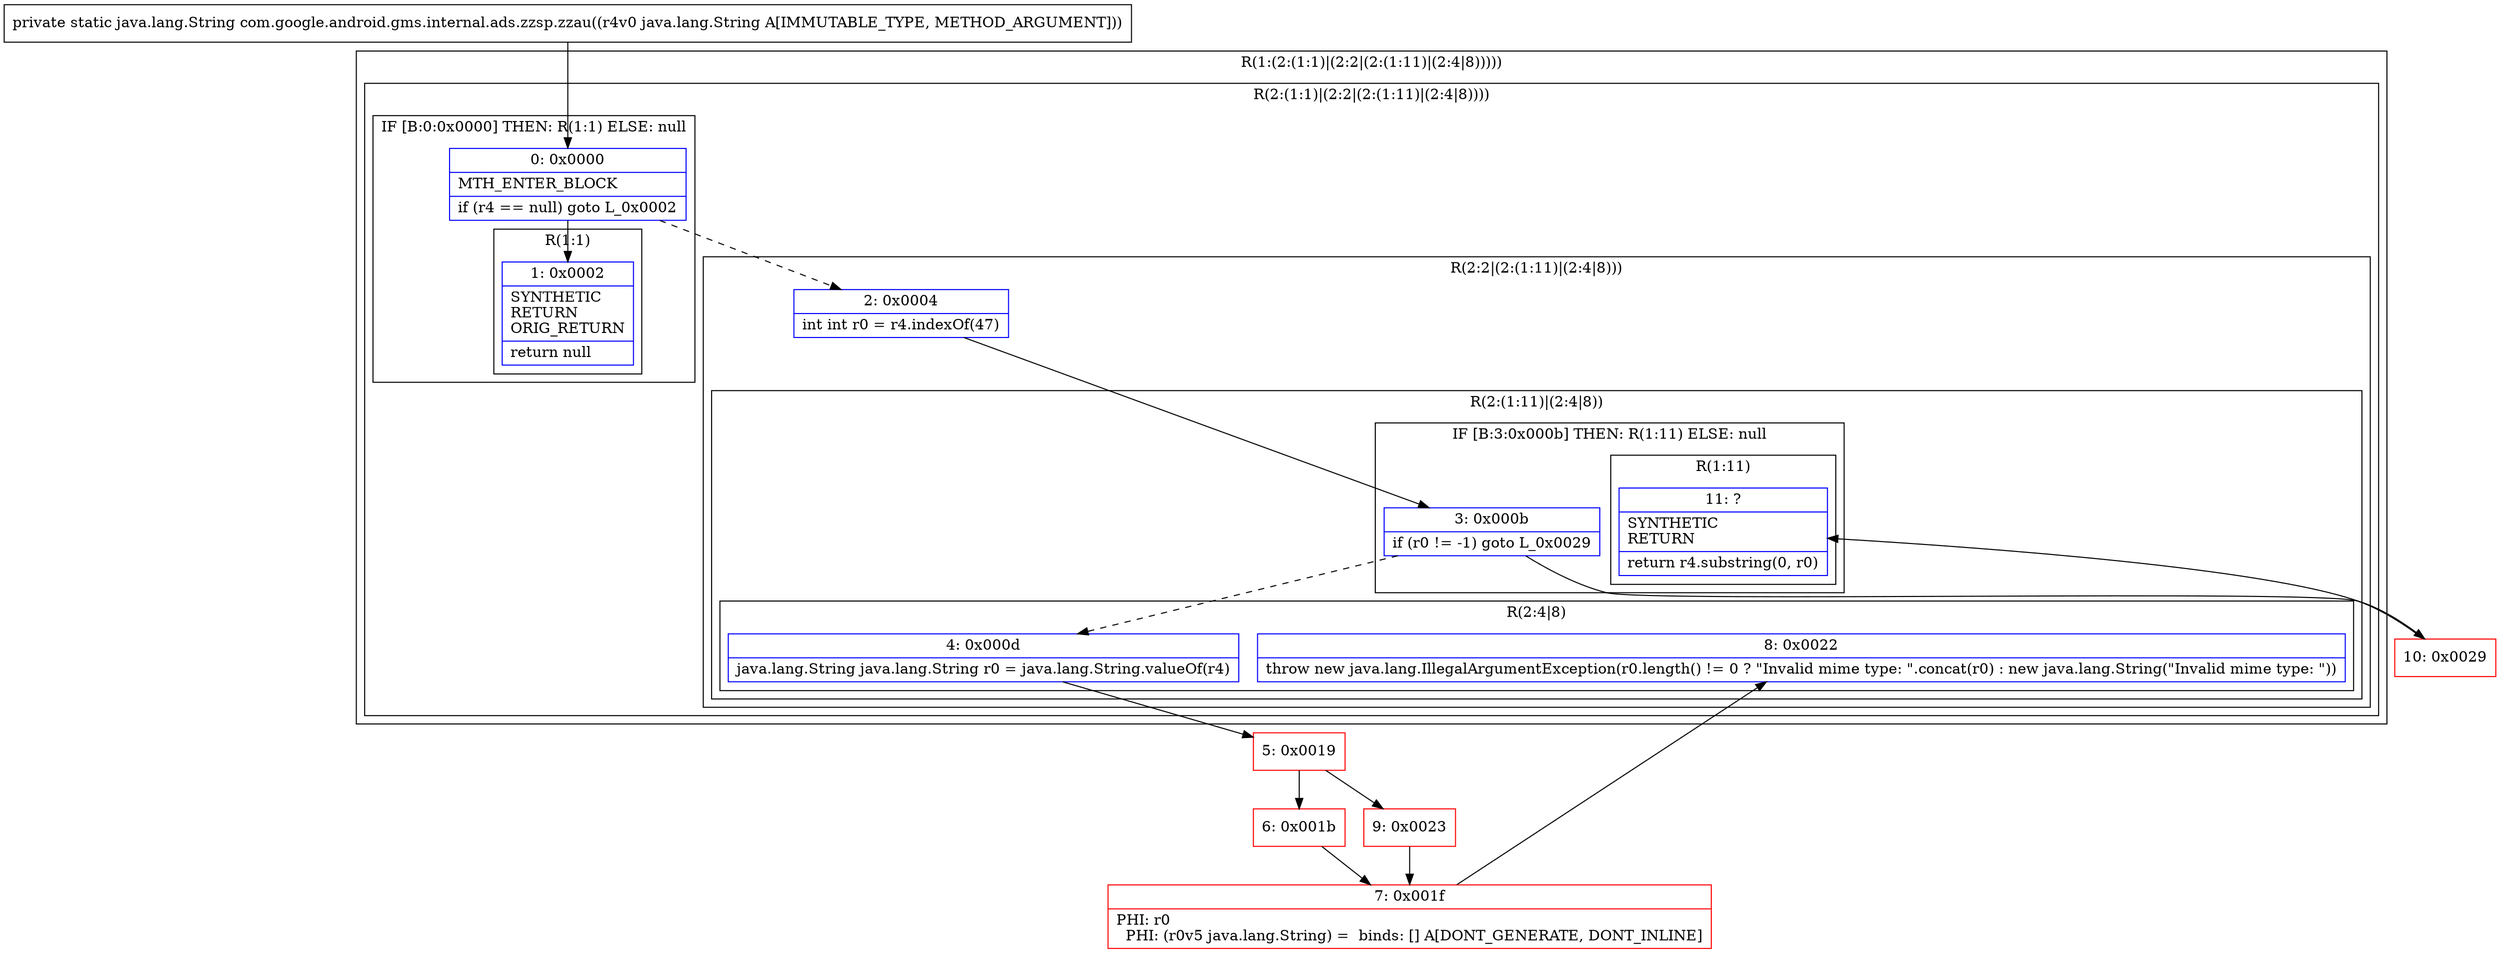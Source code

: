 digraph "CFG forcom.google.android.gms.internal.ads.zzsp.zzau(Ljava\/lang\/String;)Ljava\/lang\/String;" {
subgraph cluster_Region_2141256899 {
label = "R(1:(2:(1:1)|(2:2|(2:(1:11)|(2:4|8)))))";
node [shape=record,color=blue];
subgraph cluster_Region_113552982 {
label = "R(2:(1:1)|(2:2|(2:(1:11)|(2:4|8))))";
node [shape=record,color=blue];
subgraph cluster_IfRegion_567376112 {
label = "IF [B:0:0x0000] THEN: R(1:1) ELSE: null";
node [shape=record,color=blue];
Node_0 [shape=record,label="{0\:\ 0x0000|MTH_ENTER_BLOCK\l|if (r4 == null) goto L_0x0002\l}"];
subgraph cluster_Region_798707745 {
label = "R(1:1)";
node [shape=record,color=blue];
Node_1 [shape=record,label="{1\:\ 0x0002|SYNTHETIC\lRETURN\lORIG_RETURN\l|return null\l}"];
}
}
subgraph cluster_Region_597772488 {
label = "R(2:2|(2:(1:11)|(2:4|8)))";
node [shape=record,color=blue];
Node_2 [shape=record,label="{2\:\ 0x0004|int int r0 = r4.indexOf(47)\l}"];
subgraph cluster_Region_1462106101 {
label = "R(2:(1:11)|(2:4|8))";
node [shape=record,color=blue];
subgraph cluster_IfRegion_716323680 {
label = "IF [B:3:0x000b] THEN: R(1:11) ELSE: null";
node [shape=record,color=blue];
Node_3 [shape=record,label="{3\:\ 0x000b|if (r0 != \-1) goto L_0x0029\l}"];
subgraph cluster_Region_464332775 {
label = "R(1:11)";
node [shape=record,color=blue];
Node_11 [shape=record,label="{11\:\ ?|SYNTHETIC\lRETURN\l|return r4.substring(0, r0)\l}"];
}
}
subgraph cluster_Region_534566961 {
label = "R(2:4|8)";
node [shape=record,color=blue];
Node_4 [shape=record,label="{4\:\ 0x000d|java.lang.String java.lang.String r0 = java.lang.String.valueOf(r4)\l}"];
Node_8 [shape=record,label="{8\:\ 0x0022|throw new java.lang.IllegalArgumentException(r0.length() != 0 ? \"Invalid mime type: \".concat(r0) : new java.lang.String(\"Invalid mime type: \"))\l}"];
}
}
}
}
}
Node_5 [shape=record,color=red,label="{5\:\ 0x0019}"];
Node_6 [shape=record,color=red,label="{6\:\ 0x001b}"];
Node_7 [shape=record,color=red,label="{7\:\ 0x001f|PHI: r0 \l  PHI: (r0v5 java.lang.String) =  binds: [] A[DONT_GENERATE, DONT_INLINE]\l}"];
Node_9 [shape=record,color=red,label="{9\:\ 0x0023}"];
Node_10 [shape=record,color=red,label="{10\:\ 0x0029}"];
MethodNode[shape=record,label="{private static java.lang.String com.google.android.gms.internal.ads.zzsp.zzau((r4v0 java.lang.String A[IMMUTABLE_TYPE, METHOD_ARGUMENT])) }"];
MethodNode -> Node_0;
Node_0 -> Node_1;
Node_0 -> Node_2[style=dashed];
Node_2 -> Node_3;
Node_3 -> Node_4[style=dashed];
Node_3 -> Node_10;
Node_4 -> Node_5;
Node_5 -> Node_6;
Node_5 -> Node_9;
Node_6 -> Node_7;
Node_7 -> Node_8;
Node_9 -> Node_7;
Node_10 -> Node_11;
}

